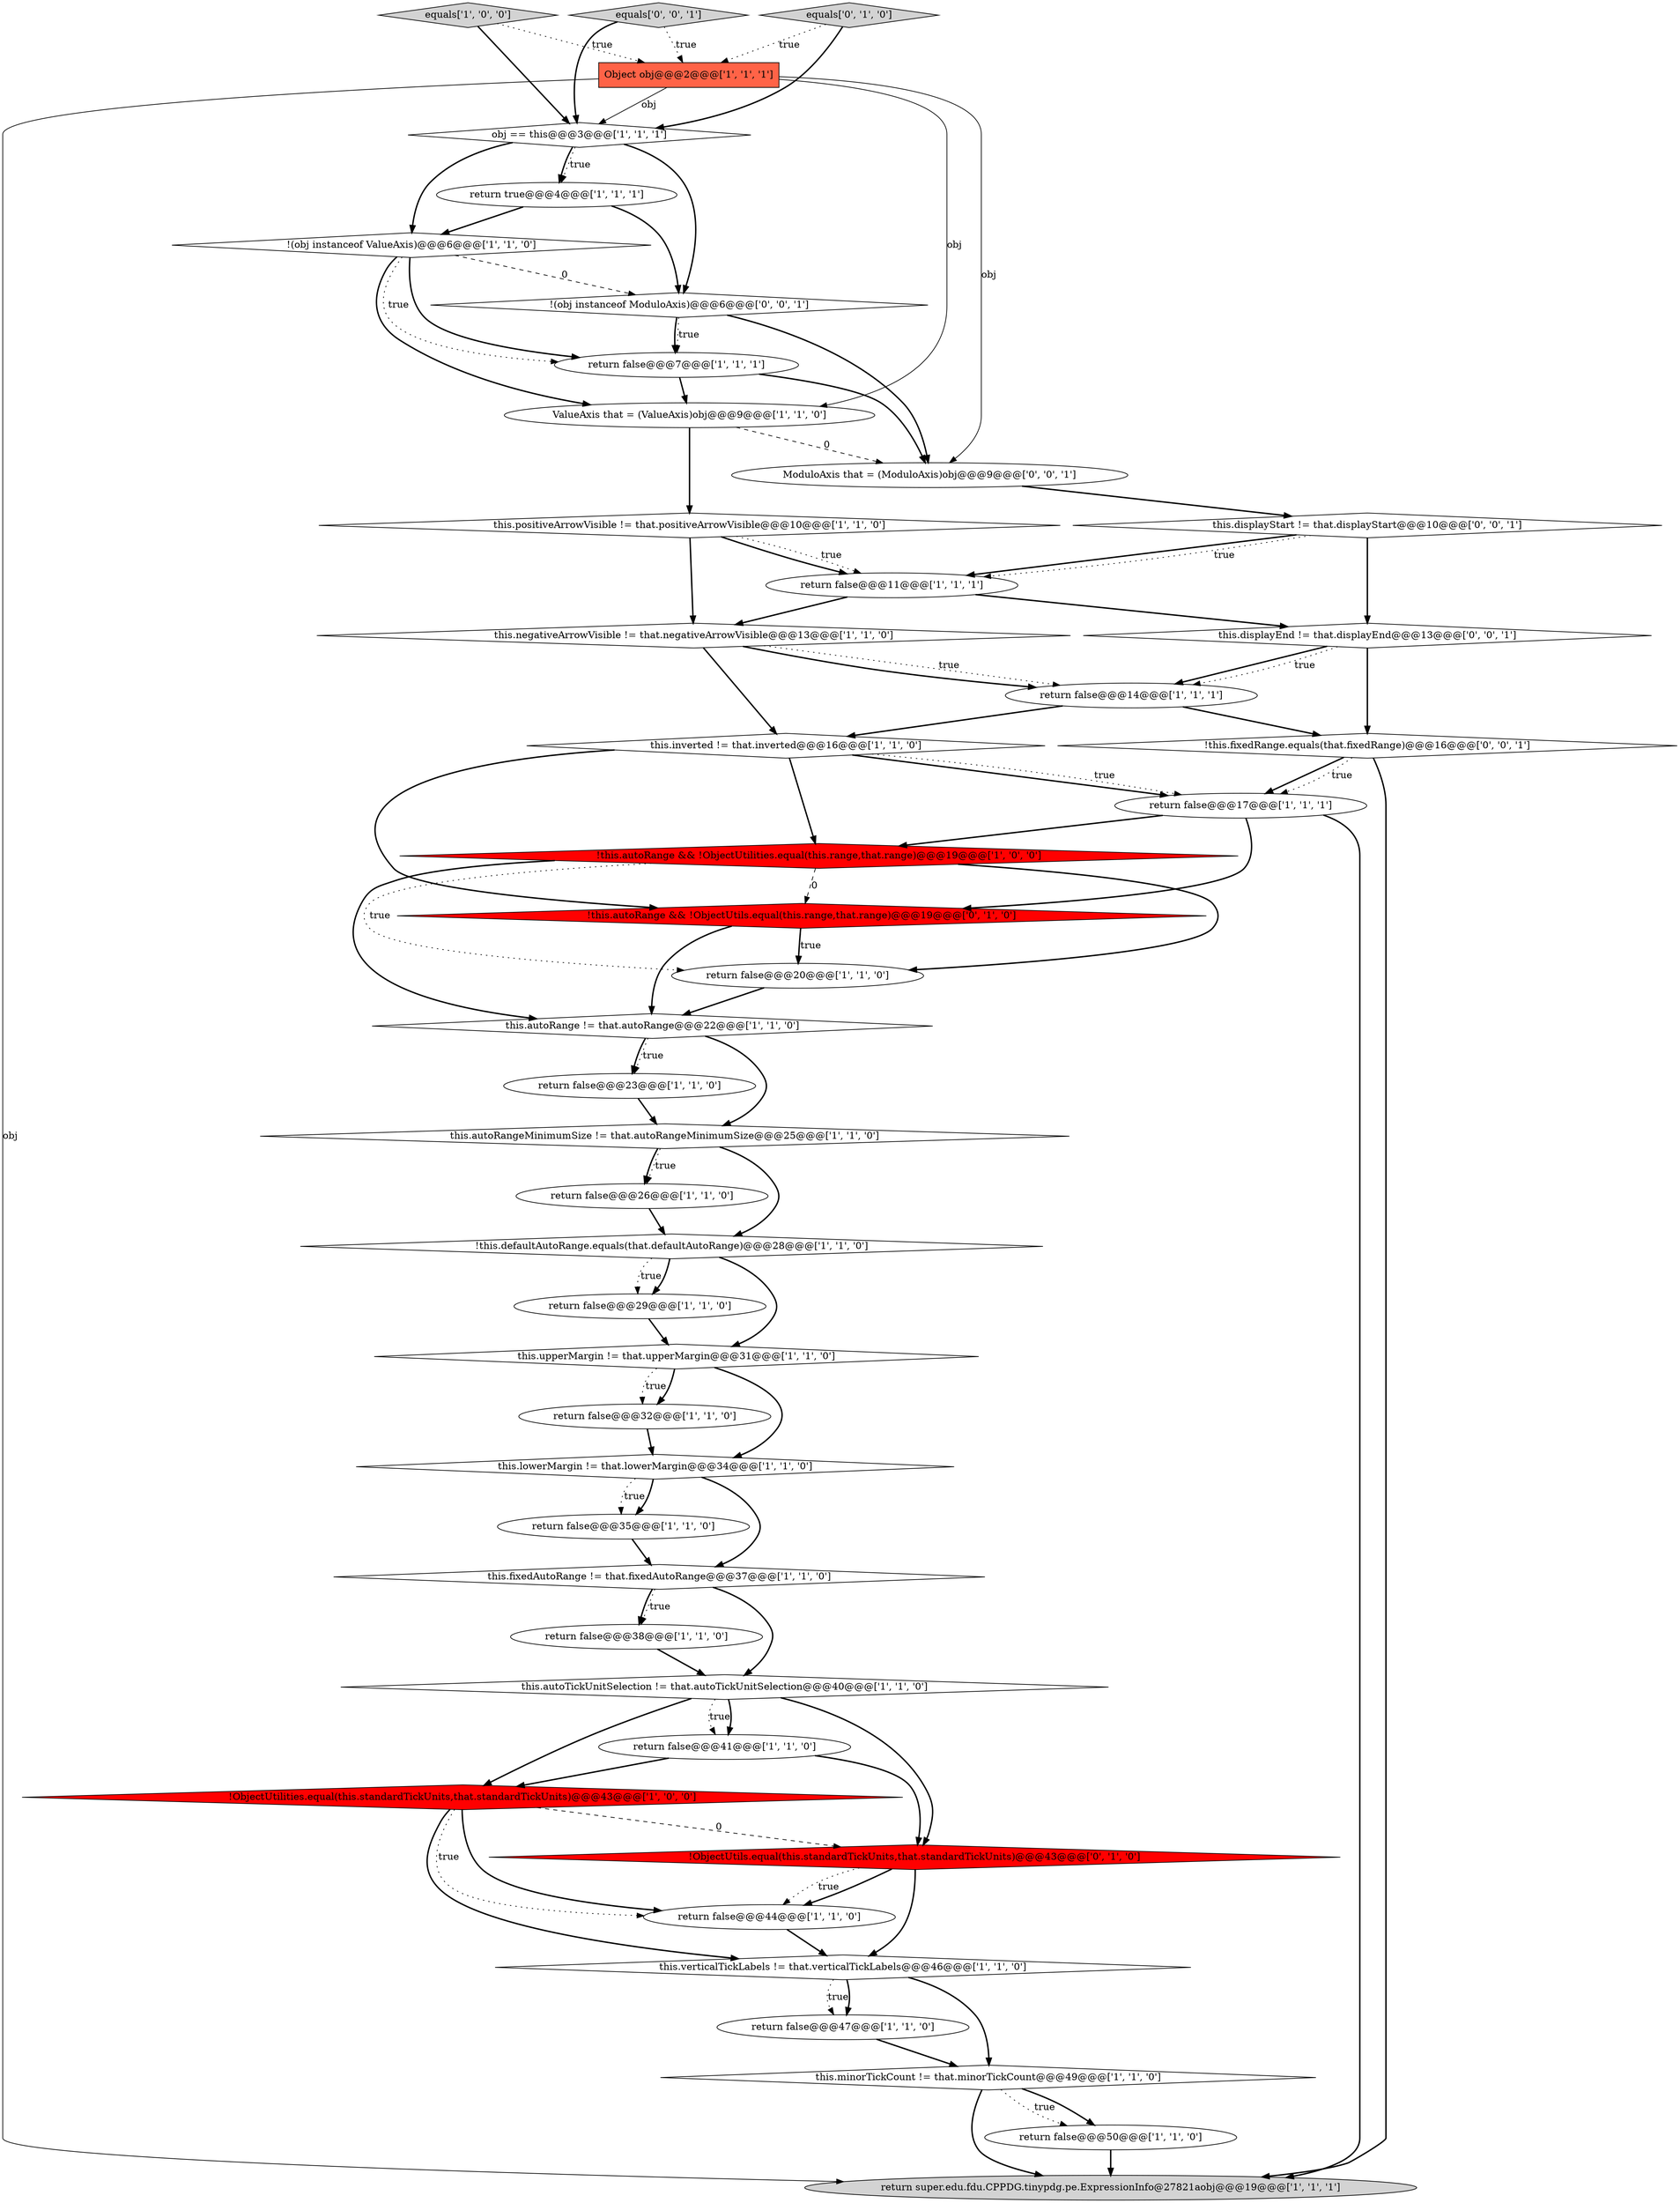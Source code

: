 digraph {
27 [style = filled, label = "!this.autoRange && !ObjectUtilities.equal(this.range,that.range)@@@19@@@['1', '0', '0']", fillcolor = red, shape = diamond image = "AAA1AAABBB1BBB"];
22 [style = filled, label = "return false@@@47@@@['1', '1', '0']", fillcolor = white, shape = ellipse image = "AAA0AAABBB1BBB"];
44 [style = filled, label = "!(obj instanceof ModuloAxis)@@@6@@@['0', '0', '1']", fillcolor = white, shape = diamond image = "AAA0AAABBB3BBB"];
24 [style = filled, label = "return false@@@29@@@['1', '1', '0']", fillcolor = white, shape = ellipse image = "AAA0AAABBB1BBB"];
30 [style = filled, label = "return false@@@23@@@['1', '1', '0']", fillcolor = white, shape = ellipse image = "AAA0AAABBB1BBB"];
34 [style = filled, label = "return false@@@35@@@['1', '1', '0']", fillcolor = white, shape = ellipse image = "AAA0AAABBB1BBB"];
41 [style = filled, label = "ModuloAxis that = (ModuloAxis)obj@@@9@@@['0', '0', '1']", fillcolor = white, shape = ellipse image = "AAA0AAABBB3BBB"];
11 [style = filled, label = "Object obj@@@2@@@['1', '1', '1']", fillcolor = tomato, shape = box image = "AAA0AAABBB1BBB"];
37 [style = filled, label = "!this.autoRange && !ObjectUtils.equal(this.range,that.range)@@@19@@@['0', '1', '0']", fillcolor = red, shape = diamond image = "AAA1AAABBB2BBB"];
21 [style = filled, label = "this.inverted != that.inverted@@@16@@@['1', '1', '0']", fillcolor = white, shape = diamond image = "AAA0AAABBB1BBB"];
6 [style = filled, label = "this.negativeArrowVisible != that.negativeArrowVisible@@@13@@@['1', '1', '0']", fillcolor = white, shape = diamond image = "AAA0AAABBB1BBB"];
42 [style = filled, label = "this.displayStart != that.displayStart@@@10@@@['0', '0', '1']", fillcolor = white, shape = diamond image = "AAA0AAABBB3BBB"];
14 [style = filled, label = "return false@@@11@@@['1', '1', '1']", fillcolor = white, shape = ellipse image = "AAA0AAABBB1BBB"];
13 [style = filled, label = "return false@@@7@@@['1', '1', '1']", fillcolor = white, shape = ellipse image = "AAA0AAABBB1BBB"];
3 [style = filled, label = "return false@@@32@@@['1', '1', '0']", fillcolor = white, shape = ellipse image = "AAA0AAABBB1BBB"];
20 [style = filled, label = "this.lowerMargin != that.lowerMargin@@@34@@@['1', '1', '0']", fillcolor = white, shape = diamond image = "AAA0AAABBB1BBB"];
28 [style = filled, label = "obj == this@@@3@@@['1', '1', '1']", fillcolor = white, shape = diamond image = "AAA0AAABBB1BBB"];
33 [style = filled, label = "this.minorTickCount != that.minorTickCount@@@49@@@['1', '1', '0']", fillcolor = white, shape = diamond image = "AAA0AAABBB1BBB"];
17 [style = filled, label = "equals['1', '0', '0']", fillcolor = lightgray, shape = diamond image = "AAA0AAABBB1BBB"];
7 [style = filled, label = "this.verticalTickLabels != that.verticalTickLabels@@@46@@@['1', '1', '0']", fillcolor = white, shape = diamond image = "AAA0AAABBB1BBB"];
2 [style = filled, label = "!ObjectUtilities.equal(this.standardTickUnits,that.standardTickUnits)@@@43@@@['1', '0', '0']", fillcolor = red, shape = diamond image = "AAA1AAABBB1BBB"];
5 [style = filled, label = "return false@@@44@@@['1', '1', '0']", fillcolor = white, shape = ellipse image = "AAA0AAABBB1BBB"];
40 [style = filled, label = "!this.fixedRange.equals(that.fixedRange)@@@16@@@['0', '0', '1']", fillcolor = white, shape = diamond image = "AAA0AAABBB3BBB"];
12 [style = filled, label = "this.autoTickUnitSelection != that.autoTickUnitSelection@@@40@@@['1', '1', '0']", fillcolor = white, shape = diamond image = "AAA0AAABBB1BBB"];
31 [style = filled, label = "this.fixedAutoRange != that.fixedAutoRange@@@37@@@['1', '1', '0']", fillcolor = white, shape = diamond image = "AAA0AAABBB1BBB"];
0 [style = filled, label = "return super.edu.fdu.CPPDG.tinypdg.pe.ExpressionInfo@27821aobj@@@19@@@['1', '1', '1']", fillcolor = lightgray, shape = ellipse image = "AAA0AAABBB1BBB"];
9 [style = filled, label = "this.positiveArrowVisible != that.positiveArrowVisible@@@10@@@['1', '1', '0']", fillcolor = white, shape = diamond image = "AAA0AAABBB1BBB"];
15 [style = filled, label = "!this.defaultAutoRange.equals(that.defaultAutoRange)@@@28@@@['1', '1', '0']", fillcolor = white, shape = diamond image = "AAA0AAABBB1BBB"];
38 [style = filled, label = "!ObjectUtils.equal(this.standardTickUnits,that.standardTickUnits)@@@43@@@['0', '1', '0']", fillcolor = red, shape = diamond image = "AAA1AAABBB2BBB"];
10 [style = filled, label = "return false@@@38@@@['1', '1', '0']", fillcolor = white, shape = ellipse image = "AAA0AAABBB1BBB"];
29 [style = filled, label = "return false@@@26@@@['1', '1', '0']", fillcolor = white, shape = ellipse image = "AAA0AAABBB1BBB"];
35 [style = filled, label = "return false@@@41@@@['1', '1', '0']", fillcolor = white, shape = ellipse image = "AAA0AAABBB1BBB"];
32 [style = filled, label = "return false@@@14@@@['1', '1', '1']", fillcolor = white, shape = ellipse image = "AAA0AAABBB1BBB"];
43 [style = filled, label = "equals['0', '0', '1']", fillcolor = lightgray, shape = diamond image = "AAA0AAABBB3BBB"];
25 [style = filled, label = "this.autoRange != that.autoRange@@@22@@@['1', '1', '0']", fillcolor = white, shape = diamond image = "AAA0AAABBB1BBB"];
39 [style = filled, label = "this.displayEnd != that.displayEnd@@@13@@@['0', '0', '1']", fillcolor = white, shape = diamond image = "AAA0AAABBB3BBB"];
18 [style = filled, label = "return true@@@4@@@['1', '1', '1']", fillcolor = white, shape = ellipse image = "AAA0AAABBB1BBB"];
36 [style = filled, label = "equals['0', '1', '0']", fillcolor = lightgray, shape = diamond image = "AAA0AAABBB2BBB"];
1 [style = filled, label = "this.upperMargin != that.upperMargin@@@31@@@['1', '1', '0']", fillcolor = white, shape = diamond image = "AAA0AAABBB1BBB"];
23 [style = filled, label = "!(obj instanceof ValueAxis)@@@6@@@['1', '1', '0']", fillcolor = white, shape = diamond image = "AAA0AAABBB1BBB"];
26 [style = filled, label = "return false@@@17@@@['1', '1', '1']", fillcolor = white, shape = ellipse image = "AAA0AAABBB1BBB"];
4 [style = filled, label = "this.autoRangeMinimumSize != that.autoRangeMinimumSize@@@25@@@['1', '1', '0']", fillcolor = white, shape = diamond image = "AAA0AAABBB1BBB"];
19 [style = filled, label = "ValueAxis that = (ValueAxis)obj@@@9@@@['1', '1', '0']", fillcolor = white, shape = ellipse image = "AAA0AAABBB1BBB"];
8 [style = filled, label = "return false@@@20@@@['1', '1', '0']", fillcolor = white, shape = ellipse image = "AAA0AAABBB1BBB"];
16 [style = filled, label = "return false@@@50@@@['1', '1', '0']", fillcolor = white, shape = ellipse image = "AAA0AAABBB1BBB"];
29->15 [style = bold, label=""];
16->0 [style = bold, label=""];
25->30 [style = bold, label=""];
4->15 [style = bold, label=""];
36->28 [style = bold, label=""];
1->20 [style = bold, label=""];
6->32 [style = dotted, label="true"];
12->35 [style = dotted, label="true"];
9->6 [style = bold, label=""];
1->3 [style = dotted, label="true"];
36->11 [style = dotted, label="true"];
33->0 [style = bold, label=""];
21->26 [style = bold, label=""];
12->2 [style = bold, label=""];
12->38 [style = bold, label=""];
18->44 [style = bold, label=""];
21->26 [style = dotted, label="true"];
19->9 [style = bold, label=""];
23->13 [style = bold, label=""];
10->12 [style = bold, label=""];
38->7 [style = bold, label=""];
11->0 [style = solid, label="obj"];
28->18 [style = dotted, label="true"];
9->14 [style = bold, label=""];
33->16 [style = dotted, label="true"];
40->26 [style = bold, label=""];
35->38 [style = bold, label=""];
38->5 [style = dotted, label="true"];
20->34 [style = dotted, label="true"];
27->25 [style = bold, label=""];
6->32 [style = bold, label=""];
22->33 [style = bold, label=""];
33->16 [style = bold, label=""];
28->18 [style = bold, label=""];
40->26 [style = dotted, label="true"];
15->24 [style = dotted, label="true"];
20->34 [style = bold, label=""];
40->0 [style = bold, label=""];
34->31 [style = bold, label=""];
20->31 [style = bold, label=""];
27->8 [style = dotted, label="true"];
43->11 [style = dotted, label="true"];
12->35 [style = bold, label=""];
31->10 [style = dotted, label="true"];
44->13 [style = dotted, label="true"];
7->33 [style = bold, label=""];
37->8 [style = dotted, label="true"];
26->27 [style = bold, label=""];
26->0 [style = bold, label=""];
21->37 [style = bold, label=""];
44->41 [style = bold, label=""];
5->7 [style = bold, label=""];
26->37 [style = bold, label=""];
7->22 [style = dotted, label="true"];
14->39 [style = bold, label=""];
27->8 [style = bold, label=""];
14->6 [style = bold, label=""];
38->5 [style = bold, label=""];
18->23 [style = bold, label=""];
21->27 [style = bold, label=""];
6->21 [style = bold, label=""];
37->25 [style = bold, label=""];
42->39 [style = bold, label=""];
35->2 [style = bold, label=""];
1->3 [style = bold, label=""];
4->29 [style = bold, label=""];
31->12 [style = bold, label=""];
19->41 [style = dashed, label="0"];
42->14 [style = bold, label=""];
27->37 [style = dashed, label="0"];
4->29 [style = dotted, label="true"];
13->41 [style = bold, label=""];
7->22 [style = bold, label=""];
13->19 [style = bold, label=""];
28->23 [style = bold, label=""];
31->10 [style = bold, label=""];
39->40 [style = bold, label=""];
23->19 [style = bold, label=""];
23->13 [style = dotted, label="true"];
11->41 [style = solid, label="obj"];
39->32 [style = bold, label=""];
32->40 [style = bold, label=""];
24->1 [style = bold, label=""];
37->8 [style = bold, label=""];
2->5 [style = dotted, label="true"];
2->5 [style = bold, label=""];
11->28 [style = solid, label="obj"];
15->1 [style = bold, label=""];
17->11 [style = dotted, label="true"];
32->21 [style = bold, label=""];
25->4 [style = bold, label=""];
11->19 [style = solid, label="obj"];
2->38 [style = dashed, label="0"];
9->14 [style = dotted, label="true"];
43->28 [style = bold, label=""];
17->28 [style = bold, label=""];
3->20 [style = bold, label=""];
42->14 [style = dotted, label="true"];
23->44 [style = dashed, label="0"];
39->32 [style = dotted, label="true"];
30->4 [style = bold, label=""];
15->24 [style = bold, label=""];
28->44 [style = bold, label=""];
44->13 [style = bold, label=""];
2->7 [style = bold, label=""];
25->30 [style = dotted, label="true"];
8->25 [style = bold, label=""];
41->42 [style = bold, label=""];
}
